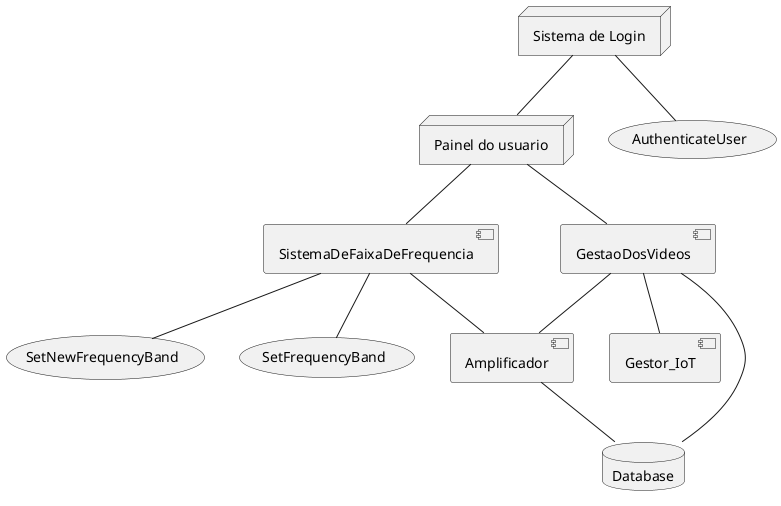 @startuml

node "Sistema de Login" as login
node "Painel do usuario" as configFF

login -- configFF

usecase AuthenticateUser
login -- AuthenticateUser

component SistemaDeFaixaDeFrequencia
component GestaoDosVideos

configFF -- SistemaDeFaixaDeFrequencia
configFF -- GestaoDosVideos

usecase SetNewFrequencyBand
SistemaDeFaixaDeFrequencia -- SetNewFrequencyBand

usecase SetFrequencyBand
SistemaDeFaixaDeFrequencia -- SetFrequencyBand

component Gestor_IoT as iot

GestaoDosVideos -- iot

component Amplificador
SistemaDeFaixaDeFrequencia -- Amplificador
GestaoDosVideos -- Amplificador

database Database
Amplificador -- Database
GestaoDosVideos -- Database



@enduml
